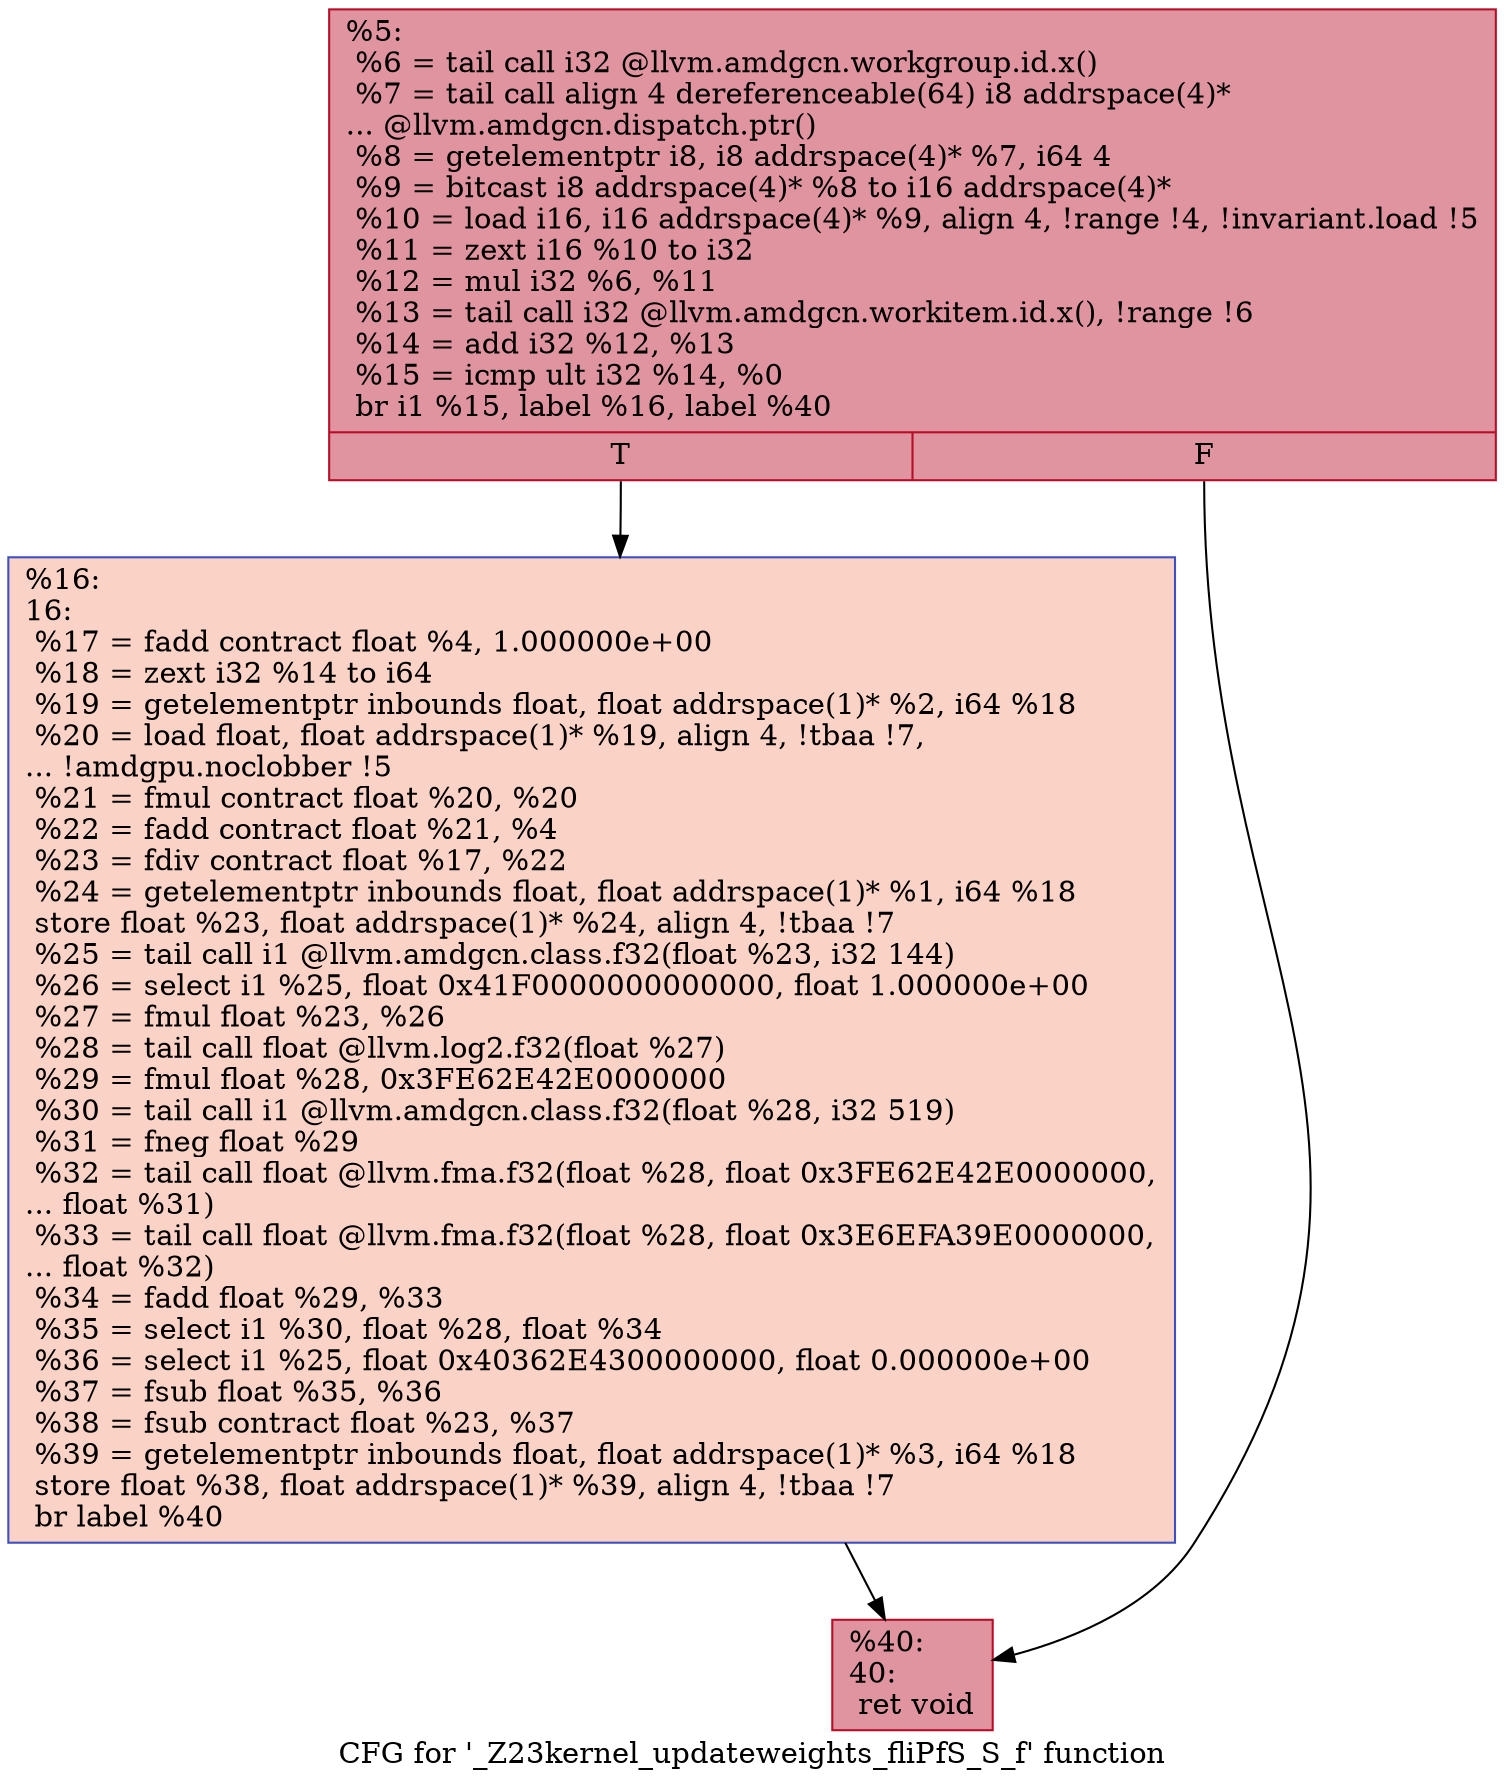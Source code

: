 digraph "CFG for '_Z23kernel_updateweights_fliPfS_S_f' function" {
	label="CFG for '_Z23kernel_updateweights_fliPfS_S_f' function";

	Node0x56476c0 [shape=record,color="#b70d28ff", style=filled, fillcolor="#b70d2870",label="{%5:\l  %6 = tail call i32 @llvm.amdgcn.workgroup.id.x()\l  %7 = tail call align 4 dereferenceable(64) i8 addrspace(4)*\l... @llvm.amdgcn.dispatch.ptr()\l  %8 = getelementptr i8, i8 addrspace(4)* %7, i64 4\l  %9 = bitcast i8 addrspace(4)* %8 to i16 addrspace(4)*\l  %10 = load i16, i16 addrspace(4)* %9, align 4, !range !4, !invariant.load !5\l  %11 = zext i16 %10 to i32\l  %12 = mul i32 %6, %11\l  %13 = tail call i32 @llvm.amdgcn.workitem.id.x(), !range !6\l  %14 = add i32 %12, %13\l  %15 = icmp ult i32 %14, %0\l  br i1 %15, label %16, label %40\l|{<s0>T|<s1>F}}"];
	Node0x56476c0:s0 -> Node0x56495c0;
	Node0x56476c0:s1 -> Node0x5649650;
	Node0x56495c0 [shape=record,color="#3d50c3ff", style=filled, fillcolor="#f59c7d70",label="{%16:\l16:                                               \l  %17 = fadd contract float %4, 1.000000e+00\l  %18 = zext i32 %14 to i64\l  %19 = getelementptr inbounds float, float addrspace(1)* %2, i64 %18\l  %20 = load float, float addrspace(1)* %19, align 4, !tbaa !7,\l... !amdgpu.noclobber !5\l  %21 = fmul contract float %20, %20\l  %22 = fadd contract float %21, %4\l  %23 = fdiv contract float %17, %22\l  %24 = getelementptr inbounds float, float addrspace(1)* %1, i64 %18\l  store float %23, float addrspace(1)* %24, align 4, !tbaa !7\l  %25 = tail call i1 @llvm.amdgcn.class.f32(float %23, i32 144)\l  %26 = select i1 %25, float 0x41F0000000000000, float 1.000000e+00\l  %27 = fmul float %23, %26\l  %28 = tail call float @llvm.log2.f32(float %27)\l  %29 = fmul float %28, 0x3FE62E42E0000000\l  %30 = tail call i1 @llvm.amdgcn.class.f32(float %28, i32 519)\l  %31 = fneg float %29\l  %32 = tail call float @llvm.fma.f32(float %28, float 0x3FE62E42E0000000,\l... float %31)\l  %33 = tail call float @llvm.fma.f32(float %28, float 0x3E6EFA39E0000000,\l... float %32)\l  %34 = fadd float %29, %33\l  %35 = select i1 %30, float %28, float %34\l  %36 = select i1 %25, float 0x40362E4300000000, float 0.000000e+00\l  %37 = fsub float %35, %36\l  %38 = fsub contract float %23, %37\l  %39 = getelementptr inbounds float, float addrspace(1)* %3, i64 %18\l  store float %38, float addrspace(1)* %39, align 4, !tbaa !7\l  br label %40\l}"];
	Node0x56495c0 -> Node0x5649650;
	Node0x5649650 [shape=record,color="#b70d28ff", style=filled, fillcolor="#b70d2870",label="{%40:\l40:                                               \l  ret void\l}"];
}
